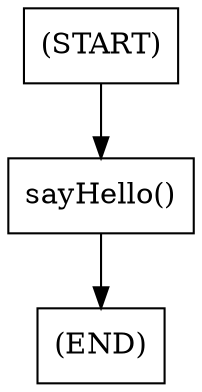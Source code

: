 digraph G {
  N0 [label="(START)" shape = box]
  N1 [label="sayHello()\l" shape = box]
  N2 [label="(END)" shape = box]
  N0 -> N1 [label=""] 
  N1 -> N2 [label=""] 
}
